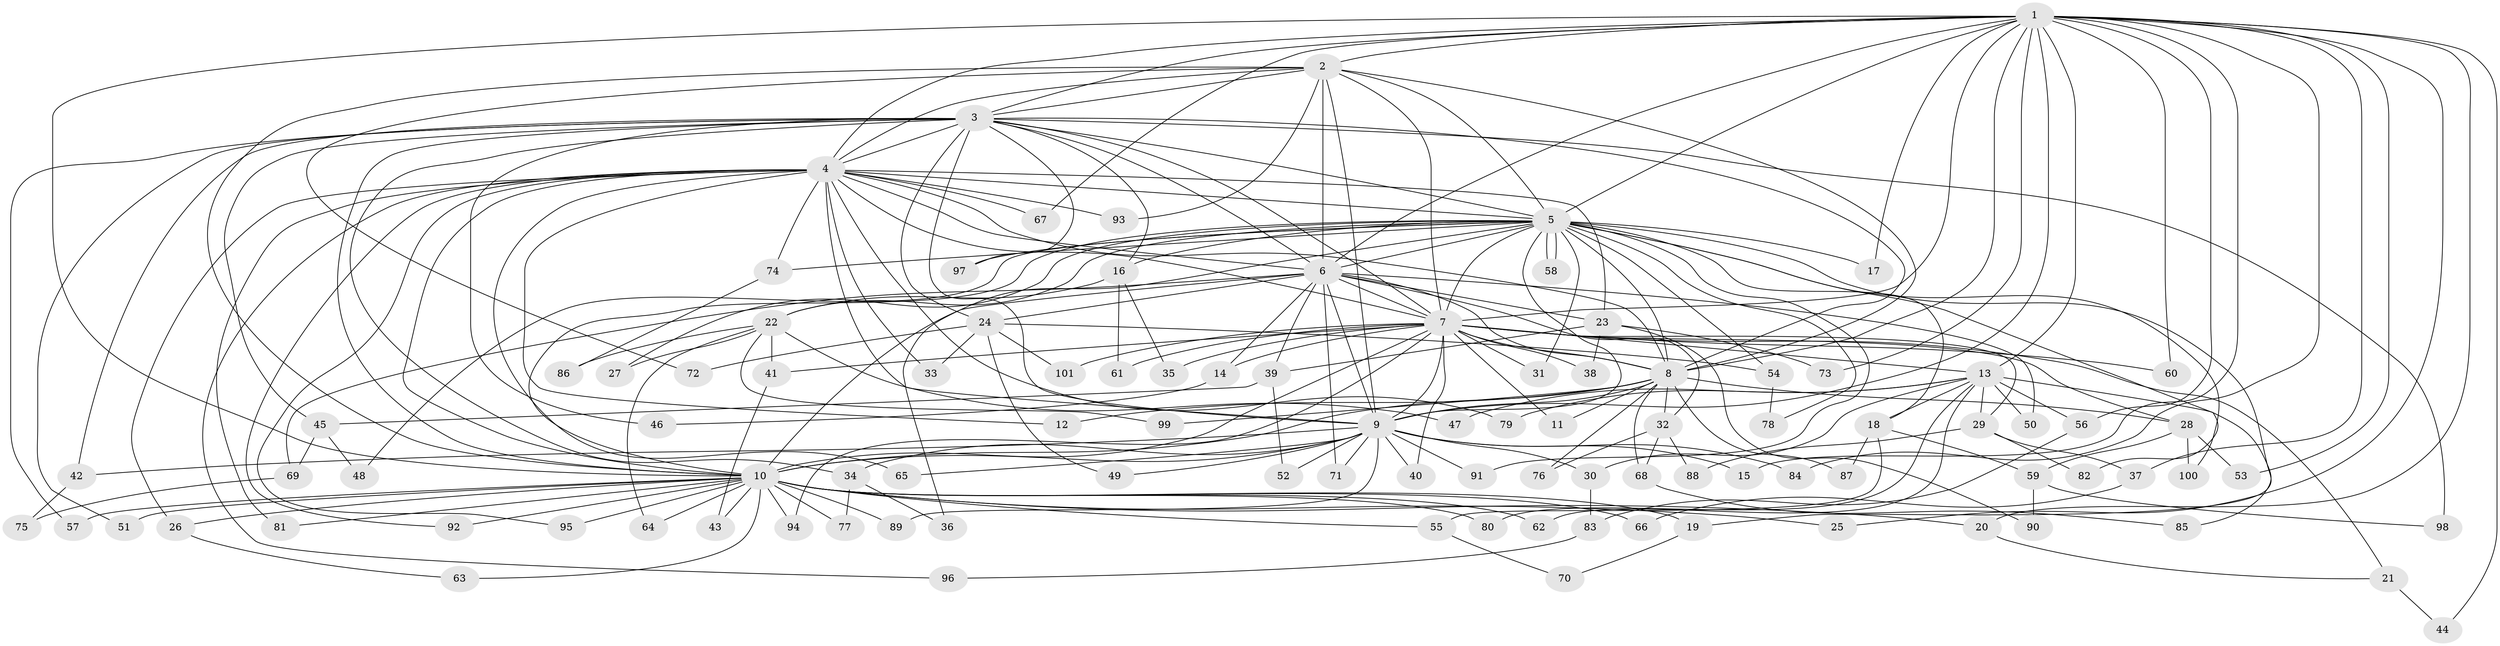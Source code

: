 // Generated by graph-tools (version 1.1) at 2025/11/02/27/25 16:11:06]
// undirected, 101 vertices, 227 edges
graph export_dot {
graph [start="1"]
  node [color=gray90,style=filled];
  1;
  2;
  3;
  4;
  5;
  6;
  7;
  8;
  9;
  10;
  11;
  12;
  13;
  14;
  15;
  16;
  17;
  18;
  19;
  20;
  21;
  22;
  23;
  24;
  25;
  26;
  27;
  28;
  29;
  30;
  31;
  32;
  33;
  34;
  35;
  36;
  37;
  38;
  39;
  40;
  41;
  42;
  43;
  44;
  45;
  46;
  47;
  48;
  49;
  50;
  51;
  52;
  53;
  54;
  55;
  56;
  57;
  58;
  59;
  60;
  61;
  62;
  63;
  64;
  65;
  66;
  67;
  68;
  69;
  70;
  71;
  72;
  73;
  74;
  75;
  76;
  77;
  78;
  79;
  80;
  81;
  82;
  83;
  84;
  85;
  86;
  87;
  88;
  89;
  90;
  91;
  92;
  93;
  94;
  95;
  96;
  97;
  98;
  99;
  100;
  101;
  1 -- 2;
  1 -- 3;
  1 -- 4;
  1 -- 5;
  1 -- 6;
  1 -- 7;
  1 -- 8;
  1 -- 9;
  1 -- 10;
  1 -- 13;
  1 -- 15;
  1 -- 17;
  1 -- 20;
  1 -- 25;
  1 -- 37;
  1 -- 44;
  1 -- 53;
  1 -- 56;
  1 -- 60;
  1 -- 67;
  1 -- 73;
  1 -- 84;
  2 -- 3;
  2 -- 4;
  2 -- 5;
  2 -- 6;
  2 -- 7;
  2 -- 8;
  2 -- 9;
  2 -- 10;
  2 -- 72;
  2 -- 93;
  3 -- 4;
  3 -- 5;
  3 -- 6;
  3 -- 7;
  3 -- 8;
  3 -- 9;
  3 -- 10;
  3 -- 16;
  3 -- 24;
  3 -- 34;
  3 -- 42;
  3 -- 45;
  3 -- 46;
  3 -- 51;
  3 -- 57;
  3 -- 97;
  3 -- 98;
  4 -- 5;
  4 -- 6;
  4 -- 7;
  4 -- 8;
  4 -- 9;
  4 -- 10;
  4 -- 12;
  4 -- 23;
  4 -- 26;
  4 -- 33;
  4 -- 65;
  4 -- 67;
  4 -- 74;
  4 -- 79;
  4 -- 81;
  4 -- 92;
  4 -- 93;
  4 -- 95;
  4 -- 96;
  5 -- 6;
  5 -- 7;
  5 -- 8;
  5 -- 9;
  5 -- 10;
  5 -- 16;
  5 -- 17;
  5 -- 18;
  5 -- 19;
  5 -- 22;
  5 -- 27;
  5 -- 31;
  5 -- 36;
  5 -- 48;
  5 -- 54;
  5 -- 58;
  5 -- 58;
  5 -- 74;
  5 -- 78;
  5 -- 82;
  5 -- 91;
  5 -- 97;
  5 -- 100;
  6 -- 7;
  6 -- 8;
  6 -- 9;
  6 -- 10;
  6 -- 14;
  6 -- 23;
  6 -- 24;
  6 -- 32;
  6 -- 39;
  6 -- 50;
  6 -- 69;
  6 -- 71;
  7 -- 8;
  7 -- 9;
  7 -- 10;
  7 -- 11;
  7 -- 13;
  7 -- 14;
  7 -- 21;
  7 -- 28;
  7 -- 29;
  7 -- 31;
  7 -- 35;
  7 -- 38;
  7 -- 40;
  7 -- 41;
  7 -- 60;
  7 -- 61;
  7 -- 94;
  7 -- 101;
  8 -- 9;
  8 -- 10;
  8 -- 11;
  8 -- 12;
  8 -- 28;
  8 -- 32;
  8 -- 68;
  8 -- 76;
  8 -- 87;
  8 -- 99;
  9 -- 10;
  9 -- 15;
  9 -- 30;
  9 -- 34;
  9 -- 40;
  9 -- 42;
  9 -- 49;
  9 -- 52;
  9 -- 65;
  9 -- 71;
  9 -- 84;
  9 -- 89;
  9 -- 91;
  10 -- 19;
  10 -- 20;
  10 -- 25;
  10 -- 26;
  10 -- 43;
  10 -- 51;
  10 -- 55;
  10 -- 57;
  10 -- 62;
  10 -- 63;
  10 -- 64;
  10 -- 66;
  10 -- 77;
  10 -- 80;
  10 -- 81;
  10 -- 89;
  10 -- 92;
  10 -- 94;
  10 -- 95;
  13 -- 18;
  13 -- 29;
  13 -- 30;
  13 -- 47;
  13 -- 50;
  13 -- 56;
  13 -- 62;
  13 -- 79;
  13 -- 80;
  13 -- 85;
  14 -- 46;
  16 -- 22;
  16 -- 35;
  16 -- 61;
  18 -- 55;
  18 -- 59;
  18 -- 87;
  19 -- 70;
  20 -- 21;
  21 -- 44;
  22 -- 27;
  22 -- 41;
  22 -- 47;
  22 -- 64;
  22 -- 86;
  22 -- 99;
  23 -- 38;
  23 -- 39;
  23 -- 73;
  23 -- 90;
  24 -- 33;
  24 -- 49;
  24 -- 54;
  24 -- 72;
  24 -- 101;
  26 -- 63;
  28 -- 53;
  28 -- 59;
  28 -- 100;
  29 -- 37;
  29 -- 82;
  29 -- 88;
  30 -- 83;
  32 -- 68;
  32 -- 76;
  32 -- 88;
  34 -- 36;
  34 -- 77;
  37 -- 66;
  39 -- 45;
  39 -- 52;
  41 -- 43;
  42 -- 75;
  45 -- 48;
  45 -- 69;
  54 -- 78;
  55 -- 70;
  56 -- 83;
  59 -- 90;
  59 -- 98;
  68 -- 85;
  69 -- 75;
  74 -- 86;
  83 -- 96;
}
